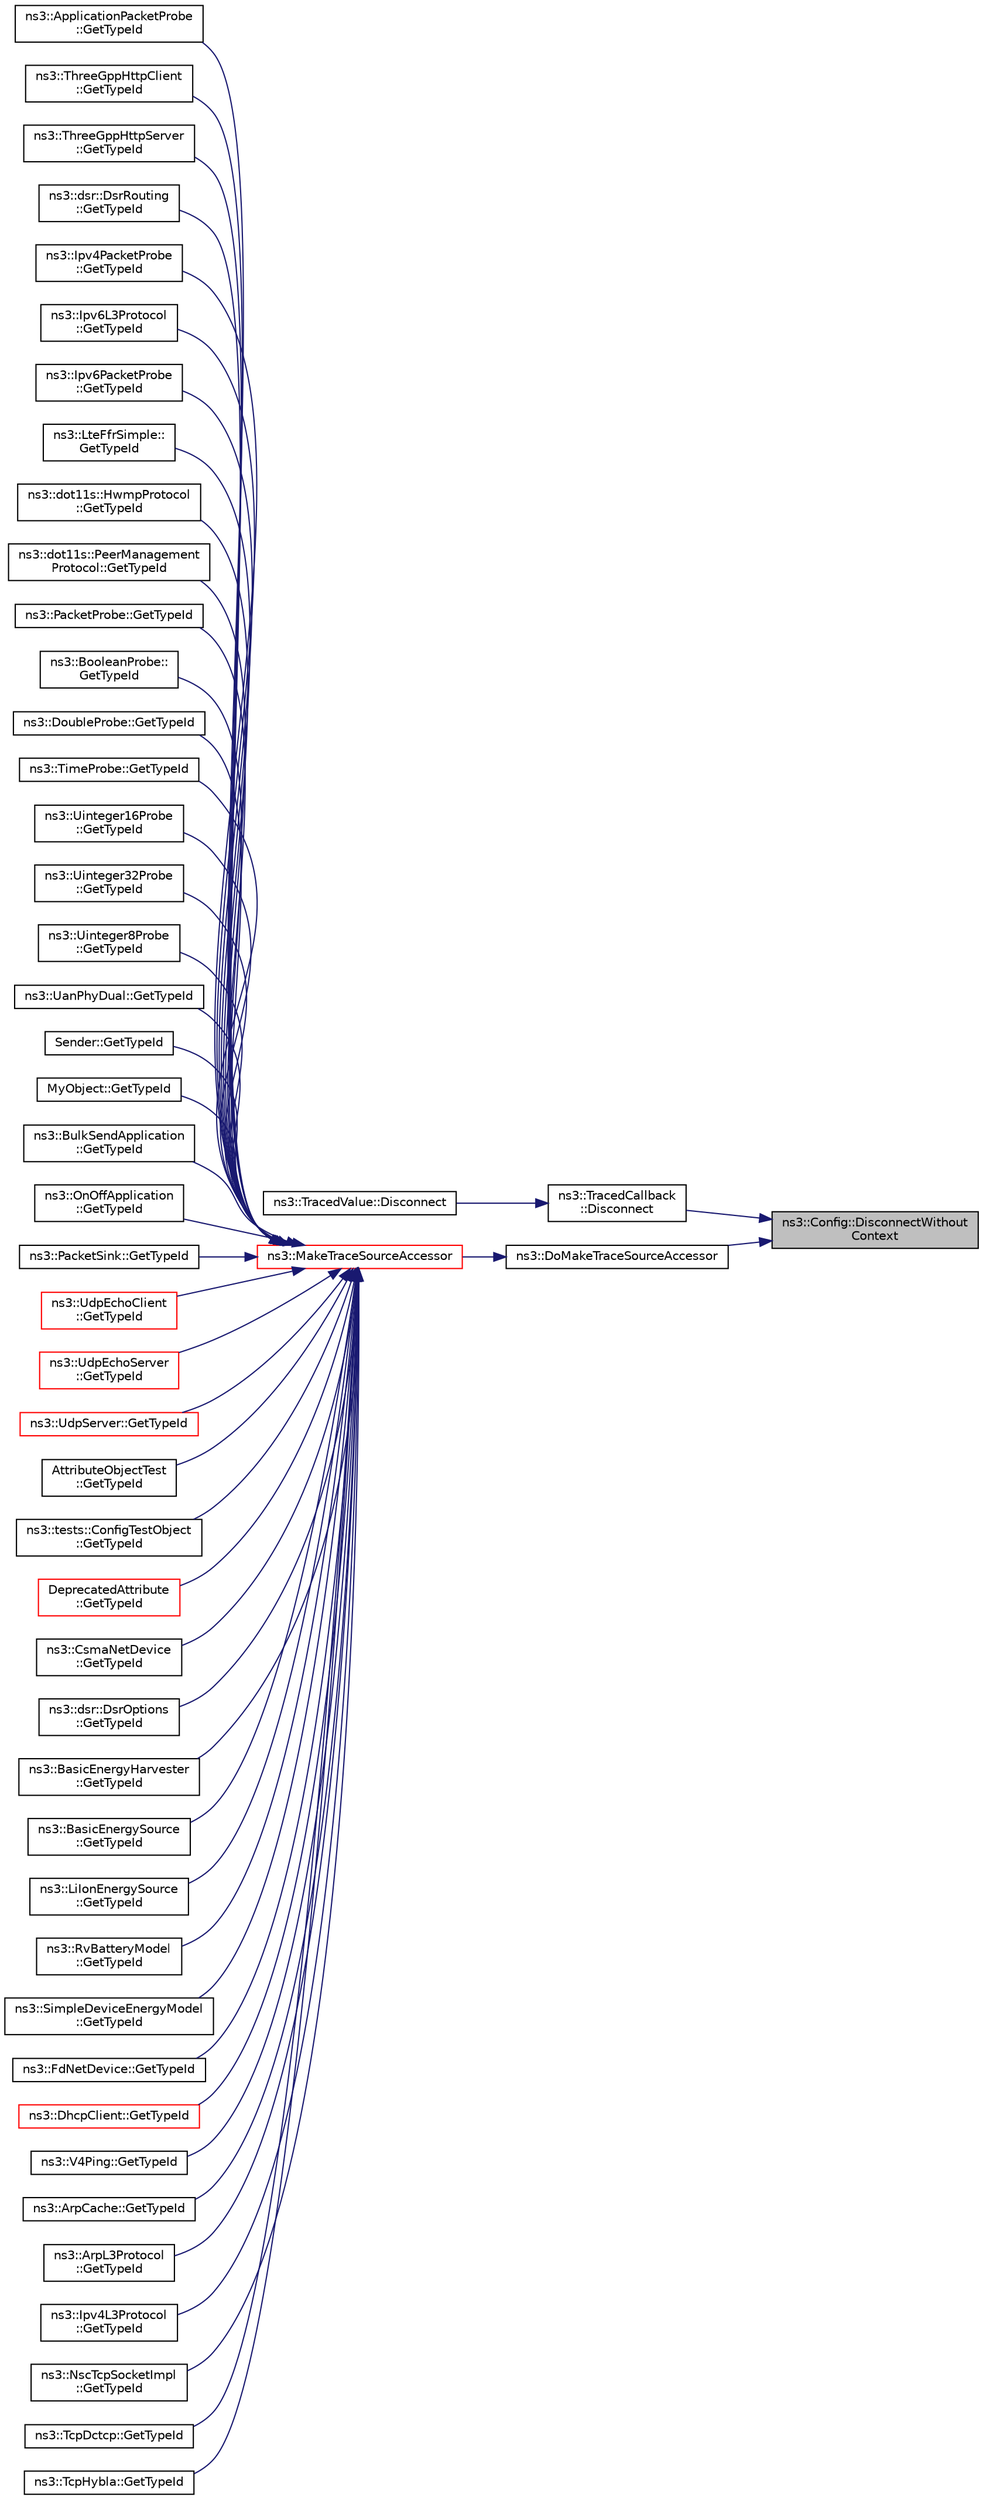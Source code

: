 digraph "ns3::Config::DisconnectWithoutContext"
{
 // LATEX_PDF_SIZE
  edge [fontname="Helvetica",fontsize="10",labelfontname="Helvetica",labelfontsize="10"];
  node [fontname="Helvetica",fontsize="10",shape=record];
  rankdir="RL";
  Node1 [label="ns3::Config::DisconnectWithout\lContext",height=0.2,width=0.4,color="black", fillcolor="grey75", style="filled", fontcolor="black",tooltip=" "];
  Node1 -> Node2 [dir="back",color="midnightblue",fontsize="10",style="solid",fontname="Helvetica"];
  Node2 [label="ns3::TracedCallback\l::Disconnect",height=0.2,width=0.4,color="black", fillcolor="white", style="filled",URL="$classns3_1_1_traced_callback.html#a6a66c74caa3d031dd9ab3bd0dfa9238a",tooltip="Remove from the chain a Callback which was connected with a context."];
  Node2 -> Node3 [dir="back",color="midnightblue",fontsize="10",style="solid",fontname="Helvetica"];
  Node3 [label="ns3::TracedValue::Disconnect",height=0.2,width=0.4,color="black", fillcolor="white", style="filled",URL="$classns3_1_1_traced_value.html#a7c818b7f58b4802ae7f5109776f40a3d",tooltip="Disconnect a Callback which was connected with context."];
  Node1 -> Node4 [dir="back",color="midnightblue",fontsize="10",style="solid",fontname="Helvetica"];
  Node4 [label="ns3::DoMakeTraceSourceAccessor",height=0.2,width=0.4,color="black", fillcolor="white", style="filled",URL="$group__tracing.html#ga58e9c4db480094cef0bb8d87118146e5",tooltip="MakeTraceSourceAccessor() implementation."];
  Node4 -> Node5 [dir="back",color="midnightblue",fontsize="10",style="solid",fontname="Helvetica"];
  Node5 [label="ns3::MakeTraceSourceAccessor",height=0.2,width=0.4,color="red", fillcolor="white", style="filled",URL="$group__tracing.html#gab21a770b9855af4e8f69f7531ea4a6b0",tooltip="Create a TraceSourceAccessor which will control access to the underlying trace source."];
  Node5 -> Node6 [dir="back",color="midnightblue",fontsize="10",style="solid",fontname="Helvetica"];
  Node6 [label="ns3::ApplicationPacketProbe\l::GetTypeId",height=0.2,width=0.4,color="black", fillcolor="white", style="filled",URL="$classns3_1_1_application_packet_probe.html#aeaab4ee7ff5a096c759241d18c052b43",tooltip="Get the type ID."];
  Node5 -> Node7 [dir="back",color="midnightblue",fontsize="10",style="solid",fontname="Helvetica"];
  Node7 [label="ns3::ThreeGppHttpClient\l::GetTypeId",height=0.2,width=0.4,color="black", fillcolor="white", style="filled",URL="$classns3_1_1_three_gpp_http_client.html#a751b0077c5fa1e6bbd1b7a1a3e59a1d4",tooltip="Returns the object TypeId."];
  Node5 -> Node8 [dir="back",color="midnightblue",fontsize="10",style="solid",fontname="Helvetica"];
  Node8 [label="ns3::ThreeGppHttpServer\l::GetTypeId",height=0.2,width=0.4,color="black", fillcolor="white", style="filled",URL="$classns3_1_1_three_gpp_http_server.html#a8e748be179ab841c194c05dcb90f9575",tooltip="Returns the object TypeId."];
  Node5 -> Node9 [dir="back",color="midnightblue",fontsize="10",style="solid",fontname="Helvetica"];
  Node9 [label="ns3::dsr::DsrRouting\l::GetTypeId",height=0.2,width=0.4,color="black", fillcolor="white", style="filled",URL="$classns3_1_1dsr_1_1_dsr_routing.html#add1c578a2b05d4e9bdd3d983b2e3b4ae",tooltip="Get the type identificator."];
  Node5 -> Node10 [dir="back",color="midnightblue",fontsize="10",style="solid",fontname="Helvetica"];
  Node10 [label="ns3::Ipv4PacketProbe\l::GetTypeId",height=0.2,width=0.4,color="black", fillcolor="white", style="filled",URL="$classns3_1_1_ipv4_packet_probe.html#ad5c77fc289c0f2b3b89454ba3a7b2eb5",tooltip="Get the type ID."];
  Node5 -> Node11 [dir="back",color="midnightblue",fontsize="10",style="solid",fontname="Helvetica"];
  Node11 [label="ns3::Ipv6L3Protocol\l::GetTypeId",height=0.2,width=0.4,color="black", fillcolor="white", style="filled",URL="$classns3_1_1_ipv6_l3_protocol.html#afb1b9affe13b7f2c4ccc0923fa291e11",tooltip="Get the type ID of this class."];
  Node5 -> Node12 [dir="back",color="midnightblue",fontsize="10",style="solid",fontname="Helvetica"];
  Node12 [label="ns3::Ipv6PacketProbe\l::GetTypeId",height=0.2,width=0.4,color="black", fillcolor="white", style="filled",URL="$classns3_1_1_ipv6_packet_probe.html#a29ddf89d820591b83f6723a7fdb7e377",tooltip="Get the type ID."];
  Node5 -> Node13 [dir="back",color="midnightblue",fontsize="10",style="solid",fontname="Helvetica"];
  Node13 [label="ns3::LteFfrSimple::\lGetTypeId",height=0.2,width=0.4,color="black", fillcolor="white", style="filled",URL="$classns3_1_1_lte_ffr_simple.html#aaefe303778e635e2daa55de8ed335429",tooltip="Get the type ID."];
  Node5 -> Node14 [dir="back",color="midnightblue",fontsize="10",style="solid",fontname="Helvetica"];
  Node14 [label="ns3::dot11s::HwmpProtocol\l::GetTypeId",height=0.2,width=0.4,color="black", fillcolor="white", style="filled",URL="$classns3_1_1dot11s_1_1_hwmp_protocol.html#a78243b5b294c6ab278cc0acae95960ac",tooltip="Get the type ID."];
  Node5 -> Node15 [dir="back",color="midnightblue",fontsize="10",style="solid",fontname="Helvetica"];
  Node15 [label="ns3::dot11s::PeerManagement\lProtocol::GetTypeId",height=0.2,width=0.4,color="black", fillcolor="white", style="filled",URL="$classns3_1_1dot11s_1_1_peer_management_protocol.html#a8341f80d9b79e21cf9cf6dbdd88db3e0",tooltip="Get the type ID."];
  Node5 -> Node16 [dir="back",color="midnightblue",fontsize="10",style="solid",fontname="Helvetica"];
  Node16 [label="ns3::PacketProbe::GetTypeId",height=0.2,width=0.4,color="black", fillcolor="white", style="filled",URL="$classns3_1_1_packet_probe.html#a746586a5e8a94585ab820ec72fac8c82",tooltip="Get the type ID."];
  Node5 -> Node17 [dir="back",color="midnightblue",fontsize="10",style="solid",fontname="Helvetica"];
  Node17 [label="ns3::BooleanProbe::\lGetTypeId",height=0.2,width=0.4,color="black", fillcolor="white", style="filled",URL="$classns3_1_1_boolean_probe.html#a67fd754e1b8332a97b19c25b70b331b7",tooltip="Get the type ID."];
  Node5 -> Node18 [dir="back",color="midnightblue",fontsize="10",style="solid",fontname="Helvetica"];
  Node18 [label="ns3::DoubleProbe::GetTypeId",height=0.2,width=0.4,color="black", fillcolor="white", style="filled",URL="$classns3_1_1_double_probe.html#ace0a3e9fd30c5412cecf3d2b4c935429",tooltip="Get the type ID."];
  Node5 -> Node19 [dir="back",color="midnightblue",fontsize="10",style="solid",fontname="Helvetica"];
  Node19 [label="ns3::TimeProbe::GetTypeId",height=0.2,width=0.4,color="black", fillcolor="white", style="filled",URL="$classns3_1_1_time_probe.html#a3eb8e61771557e9b58ea514f2bc54ce5",tooltip="Get the type ID."];
  Node5 -> Node20 [dir="back",color="midnightblue",fontsize="10",style="solid",fontname="Helvetica"];
  Node20 [label="ns3::Uinteger16Probe\l::GetTypeId",height=0.2,width=0.4,color="black", fillcolor="white", style="filled",URL="$classns3_1_1_uinteger16_probe.html#ac9e36b6d560839385c4769f1d2fceacb",tooltip="Get the type ID."];
  Node5 -> Node21 [dir="back",color="midnightblue",fontsize="10",style="solid",fontname="Helvetica"];
  Node21 [label="ns3::Uinteger32Probe\l::GetTypeId",height=0.2,width=0.4,color="black", fillcolor="white", style="filled",URL="$classns3_1_1_uinteger32_probe.html#a7a5db553d7f0881f9d05574e144a0823",tooltip="Get the type ID."];
  Node5 -> Node22 [dir="back",color="midnightblue",fontsize="10",style="solid",fontname="Helvetica"];
  Node22 [label="ns3::Uinteger8Probe\l::GetTypeId",height=0.2,width=0.4,color="black", fillcolor="white", style="filled",URL="$classns3_1_1_uinteger8_probe.html#a514e92b16bae5c529857dbae57ec3142",tooltip="Get the type ID."];
  Node5 -> Node23 [dir="back",color="midnightblue",fontsize="10",style="solid",fontname="Helvetica"];
  Node23 [label="ns3::UanPhyDual::GetTypeId",height=0.2,width=0.4,color="black", fillcolor="white", style="filled",URL="$classns3_1_1_uan_phy_dual.html#a752fb11320bd10e9ae1d92561eb02bac",tooltip="Register this type."];
  Node5 -> Node24 [dir="back",color="midnightblue",fontsize="10",style="solid",fontname="Helvetica"];
  Node24 [label="Sender::GetTypeId",height=0.2,width=0.4,color="black", fillcolor="white", style="filled",URL="$class_sender.html#a591857b8fe283eeb11f77e99de79b151",tooltip=" "];
  Node5 -> Node25 [dir="back",color="midnightblue",fontsize="10",style="solid",fontname="Helvetica"];
  Node25 [label="MyObject::GetTypeId",height=0.2,width=0.4,color="black", fillcolor="white", style="filled",URL="$class_my_object.html#abbfe63980781108c53fc37f841780479",tooltip="Register this type."];
  Node5 -> Node26 [dir="back",color="midnightblue",fontsize="10",style="solid",fontname="Helvetica"];
  Node26 [label="ns3::BulkSendApplication\l::GetTypeId",height=0.2,width=0.4,color="black", fillcolor="white", style="filled",URL="$classns3_1_1_bulk_send_application.html#ae019765d0ae807c8072ceee06f7ca66c",tooltip="Get the type ID."];
  Node5 -> Node27 [dir="back",color="midnightblue",fontsize="10",style="solid",fontname="Helvetica"];
  Node27 [label="ns3::OnOffApplication\l::GetTypeId",height=0.2,width=0.4,color="black", fillcolor="white", style="filled",URL="$classns3_1_1_on_off_application.html#a7e8932f513ab370e05db14f28389a2ec",tooltip="Get the type ID."];
  Node5 -> Node28 [dir="back",color="midnightblue",fontsize="10",style="solid",fontname="Helvetica"];
  Node28 [label="ns3::PacketSink::GetTypeId",height=0.2,width=0.4,color="black", fillcolor="white", style="filled",URL="$classns3_1_1_packet_sink.html#a1e48dd11e1375c234e0276b00919900e",tooltip="Get the type ID."];
  Node5 -> Node29 [dir="back",color="midnightblue",fontsize="10",style="solid",fontname="Helvetica"];
  Node29 [label="ns3::UdpEchoClient\l::GetTypeId",height=0.2,width=0.4,color="red", fillcolor="white", style="filled",URL="$classns3_1_1_udp_echo_client.html#a588785708510507df96ccef98df75adc",tooltip="Get the type ID."];
  Node5 -> Node31 [dir="back",color="midnightblue",fontsize="10",style="solid",fontname="Helvetica"];
  Node31 [label="ns3::UdpEchoServer\l::GetTypeId",height=0.2,width=0.4,color="red", fillcolor="white", style="filled",URL="$classns3_1_1_udp_echo_server.html#a2a7915bfe902587df682c6461797e0fd",tooltip="Get the type ID."];
  Node5 -> Node33 [dir="back",color="midnightblue",fontsize="10",style="solid",fontname="Helvetica"];
  Node33 [label="ns3::UdpServer::GetTypeId",height=0.2,width=0.4,color="red", fillcolor="white", style="filled",URL="$classns3_1_1_udp_server.html#a61864021612e37496fa36d5574934ad0",tooltip="Get the type ID."];
  Node5 -> Node35 [dir="back",color="midnightblue",fontsize="10",style="solid",fontname="Helvetica"];
  Node35 [label="AttributeObjectTest\l::GetTypeId",height=0.2,width=0.4,color="black", fillcolor="white", style="filled",URL="$class_attribute_object_test.html#a1a3064dae19725ebd81d6da0a74e7021",tooltip=" "];
  Node5 -> Node36 [dir="back",color="midnightblue",fontsize="10",style="solid",fontname="Helvetica"];
  Node36 [label="ns3::tests::ConfigTestObject\l::GetTypeId",height=0.2,width=0.4,color="black", fillcolor="white", style="filled",URL="$classns3_1_1tests_1_1_config_test_object.html#a7184e17d5480d51c65549c46f42f07e0",tooltip="Get the type ID."];
  Node5 -> Node37 [dir="back",color="midnightblue",fontsize="10",style="solid",fontname="Helvetica"];
  Node37 [label="DeprecatedAttribute\l::GetTypeId",height=0.2,width=0.4,color="red", fillcolor="white", style="filled",URL="$class_deprecated_attribute.html#a6288a8b7cf3b4b8ccc271c72d3241c9c",tooltip=" "];
  Node5 -> Node39 [dir="back",color="midnightblue",fontsize="10",style="solid",fontname="Helvetica"];
  Node39 [label="ns3::CsmaNetDevice\l::GetTypeId",height=0.2,width=0.4,color="black", fillcolor="white", style="filled",URL="$classns3_1_1_csma_net_device.html#aee49acd8c695a21662f2111c7771e92b",tooltip="Get the type ID."];
  Node5 -> Node40 [dir="back",color="midnightblue",fontsize="10",style="solid",fontname="Helvetica"];
  Node40 [label="ns3::dsr::DsrOptions\l::GetTypeId",height=0.2,width=0.4,color="black", fillcolor="white", style="filled",URL="$classns3_1_1dsr_1_1_dsr_options.html#a30eca80bb80530a2c64064930b399b7c",tooltip="Get the type identificator."];
  Node5 -> Node41 [dir="back",color="midnightblue",fontsize="10",style="solid",fontname="Helvetica"];
  Node41 [label="ns3::BasicEnergyHarvester\l::GetTypeId",height=0.2,width=0.4,color="black", fillcolor="white", style="filled",URL="$classns3_1_1_basic_energy_harvester.html#accbef0a2e6ad0d9f721b449561ecfd14",tooltip=" "];
  Node5 -> Node42 [dir="back",color="midnightblue",fontsize="10",style="solid",fontname="Helvetica"];
  Node42 [label="ns3::BasicEnergySource\l::GetTypeId",height=0.2,width=0.4,color="black", fillcolor="white", style="filled",URL="$classns3_1_1_basic_energy_source.html#aa8c6107bebcb44214d0aa99ca5aa842e",tooltip=" "];
  Node5 -> Node43 [dir="back",color="midnightblue",fontsize="10",style="solid",fontname="Helvetica"];
  Node43 [label="ns3::LiIonEnergySource\l::GetTypeId",height=0.2,width=0.4,color="black", fillcolor="white", style="filled",URL="$classns3_1_1_li_ion_energy_source.html#ae8939dafa5adcf6ad3528db1a479e829",tooltip=" "];
  Node5 -> Node44 [dir="back",color="midnightblue",fontsize="10",style="solid",fontname="Helvetica"];
  Node44 [label="ns3::RvBatteryModel\l::GetTypeId",height=0.2,width=0.4,color="black", fillcolor="white", style="filled",URL="$classns3_1_1_rv_battery_model.html#a427636046ac8a08ffe769cfe27239da2",tooltip=" "];
  Node5 -> Node45 [dir="back",color="midnightblue",fontsize="10",style="solid",fontname="Helvetica"];
  Node45 [label="ns3::SimpleDeviceEnergyModel\l::GetTypeId",height=0.2,width=0.4,color="black", fillcolor="white", style="filled",URL="$classns3_1_1_simple_device_energy_model.html#a7c04d53de802969ae710f6d8bebab459",tooltip=" "];
  Node5 -> Node46 [dir="back",color="midnightblue",fontsize="10",style="solid",fontname="Helvetica"];
  Node46 [label="ns3::FdNetDevice::GetTypeId",height=0.2,width=0.4,color="black", fillcolor="white", style="filled",URL="$classns3_1_1_fd_net_device.html#a8b80cb55852cbf8874d160bf2f4a3dc8",tooltip="Get the type ID."];
  Node5 -> Node47 [dir="back",color="midnightblue",fontsize="10",style="solid",fontname="Helvetica"];
  Node47 [label="ns3::DhcpClient::GetTypeId",height=0.2,width=0.4,color="red", fillcolor="white", style="filled",URL="$classns3_1_1_dhcp_client.html#af4b801f4060ffd201715c29114ccd31d",tooltip="Get the type ID."];
  Node5 -> Node49 [dir="back",color="midnightblue",fontsize="10",style="solid",fontname="Helvetica"];
  Node49 [label="ns3::V4Ping::GetTypeId",height=0.2,width=0.4,color="black", fillcolor="white", style="filled",URL="$classns3_1_1_v4_ping.html#af207b6dc0ed793798083c34a1c388770",tooltip="Get the type ID."];
  Node5 -> Node50 [dir="back",color="midnightblue",fontsize="10",style="solid",fontname="Helvetica"];
  Node50 [label="ns3::ArpCache::GetTypeId",height=0.2,width=0.4,color="black", fillcolor="white", style="filled",URL="$classns3_1_1_arp_cache.html#adc4d8785f0ea5a83b1248d580cfd9487",tooltip="Get the type ID."];
  Node5 -> Node51 [dir="back",color="midnightblue",fontsize="10",style="solid",fontname="Helvetica"];
  Node51 [label="ns3::ArpL3Protocol\l::GetTypeId",height=0.2,width=0.4,color="black", fillcolor="white", style="filled",URL="$classns3_1_1_arp_l3_protocol.html#a2733879f637c220b7876ff5edaaefcdf",tooltip="Get the type ID."];
  Node5 -> Node52 [dir="back",color="midnightblue",fontsize="10",style="solid",fontname="Helvetica"];
  Node52 [label="ns3::Ipv4L3Protocol\l::GetTypeId",height=0.2,width=0.4,color="black", fillcolor="white", style="filled",URL="$classns3_1_1_ipv4_l3_protocol.html#a6ba2da2443b09b292b75aad2a52ecc4b",tooltip="Get the type ID."];
  Node5 -> Node53 [dir="back",color="midnightblue",fontsize="10",style="solid",fontname="Helvetica"];
  Node53 [label="ns3::NscTcpSocketImpl\l::GetTypeId",height=0.2,width=0.4,color="black", fillcolor="white", style="filled",URL="$classns3_1_1_nsc_tcp_socket_impl.html#a886312a28a0d8ee64dda7d84b5d24a6c",tooltip="Get the type ID."];
  Node5 -> Node54 [dir="back",color="midnightblue",fontsize="10",style="solid",fontname="Helvetica"];
  Node54 [label="ns3::TcpDctcp::GetTypeId",height=0.2,width=0.4,color="black", fillcolor="white", style="filled",URL="$classns3_1_1_tcp_dctcp.html#a7c9d476e4341e4b5034f6c2f4f3a2df6",tooltip="Get the type ID."];
  Node5 -> Node55 [dir="back",color="midnightblue",fontsize="10",style="solid",fontname="Helvetica"];
  Node55 [label="ns3::TcpHybla::GetTypeId",height=0.2,width=0.4,color="black", fillcolor="white", style="filled",URL="$classns3_1_1_tcp_hybla.html#ab0713a818be55782fe433232f5cbc412",tooltip="Get the type ID."];
}
